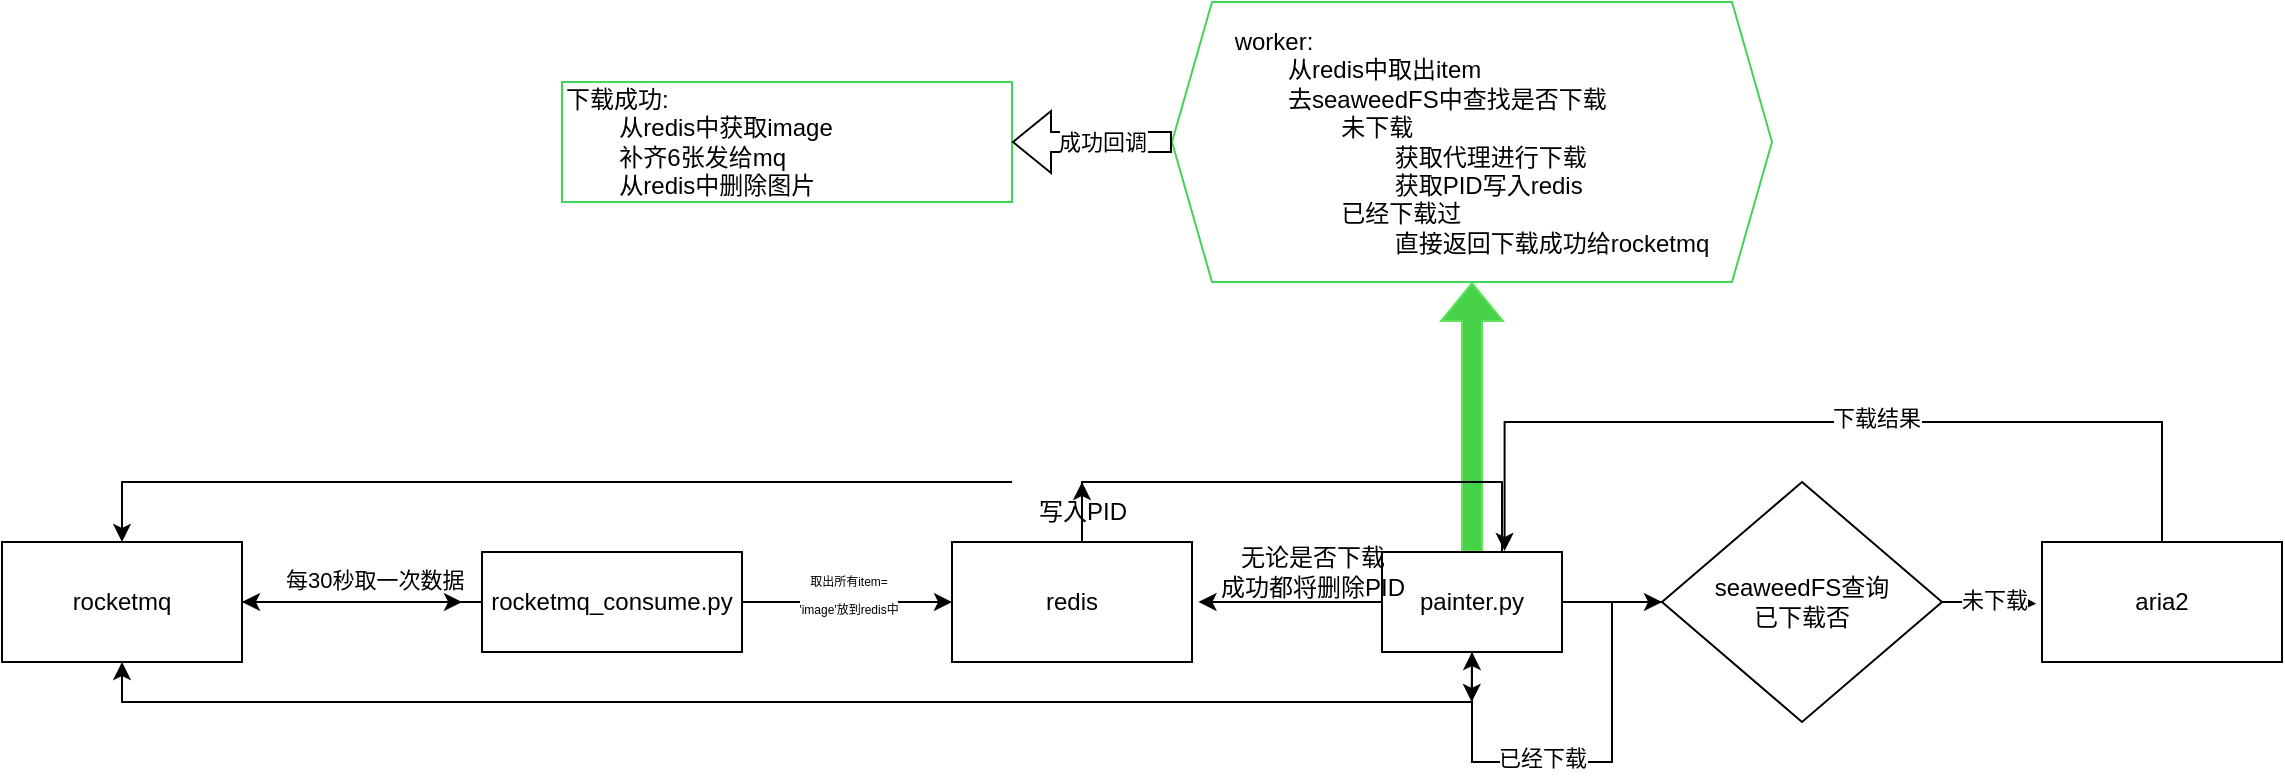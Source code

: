 <mxfile version="23.0.0" type="github">
  <diagram name="第 1 页" id="dsugi25yWP6TaqmEDvlr">
    <mxGraphModel dx="1696" dy="1631" grid="1" gridSize="10" guides="1" tooltips="1" connect="1" arrows="1" fold="1" page="1" pageScale="1" pageWidth="827" pageHeight="1169" math="0" shadow="0">
      <root>
        <mxCell id="0" />
        <mxCell id="1" parent="0" />
        <mxCell id="33HVd7Q__RiwLzI_41YS-1" style="edgeStyle=orthogonalEdgeStyle;rounded=0;orthogonalLoop=1;jettySize=auto;html=1;entryX=0;entryY=0.5;entryDx=0;entryDy=0;" parent="1" source="33HVd7Q__RiwLzI_41YS-3" edge="1">
          <mxGeometry relative="1" as="geometry">
            <mxPoint x="670" y="90" as="targetPoint" />
          </mxGeometry>
        </mxCell>
        <mxCell id="33HVd7Q__RiwLzI_41YS-2" style="edgeStyle=orthogonalEdgeStyle;rounded=0;orthogonalLoop=1;jettySize=auto;html=1;entryX=0.5;entryY=1;entryDx=0;entryDy=0;" parent="1" source="33HVd7Q__RiwLzI_41YS-3" target="33HVd7Q__RiwLzI_41YS-9" edge="1">
          <mxGeometry relative="1" as="geometry">
            <Array as="points">
              <mxPoint x="575" y="140" />
              <mxPoint x="-100" y="140" />
            </Array>
          </mxGeometry>
        </mxCell>
        <mxCell id="33HVd7Q__RiwLzI_41YS-20" style="edgeStyle=orthogonalEdgeStyle;rounded=0;orthogonalLoop=1;jettySize=auto;html=1;exitX=0.5;exitY=1;exitDx=0;exitDy=0;" parent="1" source="33HVd7Q__RiwLzI_41YS-3" edge="1">
          <mxGeometry relative="1" as="geometry">
            <mxPoint x="574.837" y="140" as="targetPoint" />
          </mxGeometry>
        </mxCell>
        <mxCell id="33HVd7Q__RiwLzI_41YS-27" style="edgeStyle=orthogonalEdgeStyle;rounded=0;orthogonalLoop=1;jettySize=auto;html=1;entryX=0.5;entryY=0;entryDx=0;entryDy=0;" parent="1" source="33HVd7Q__RiwLzI_41YS-28" target="33HVd7Q__RiwLzI_41YS-11" edge="1">
          <mxGeometry relative="1" as="geometry">
            <Array as="points" />
          </mxGeometry>
        </mxCell>
        <mxCell id="33HVd7Q__RiwLzI_41YS-24" style="edgeStyle=orthogonalEdgeStyle;rounded=0;orthogonalLoop=1;jettySize=auto;html=1;entryX=0.5;entryY=1;entryDx=0;entryDy=0;shape=flexArrow;fillColor=#46D146;strokeColor=#62E35D;" parent="1" source="33HVd7Q__RiwLzI_41YS-3" target="33HVd7Q__RiwLzI_41YS-21" edge="1">
          <mxGeometry relative="1" as="geometry" />
        </mxCell>
        <mxCell id="33HVd7Q__RiwLzI_41YS-3" value="painter.py" style="rounded=0;whiteSpace=wrap;html=1;" parent="1" vertex="1">
          <mxGeometry x="530" y="65" width="90" height="50" as="geometry" />
        </mxCell>
        <mxCell id="33HVd7Q__RiwLzI_41YS-4" style="edgeStyle=orthogonalEdgeStyle;rounded=0;orthogonalLoop=1;jettySize=auto;html=1;entryX=1;entryY=0.5;entryDx=0;entryDy=0;" parent="1" source="33HVd7Q__RiwLzI_41YS-7" target="33HVd7Q__RiwLzI_41YS-9" edge="1">
          <mxGeometry relative="1" as="geometry" />
        </mxCell>
        <mxCell id="33HVd7Q__RiwLzI_41YS-5" style="edgeStyle=orthogonalEdgeStyle;rounded=0;orthogonalLoop=1;jettySize=auto;html=1;entryX=0;entryY=0.5;entryDx=0;entryDy=0;" parent="1" source="33HVd7Q__RiwLzI_41YS-7" target="33HVd7Q__RiwLzI_41YS-11" edge="1">
          <mxGeometry relative="1" as="geometry" />
        </mxCell>
        <mxCell id="33HVd7Q__RiwLzI_41YS-6" value="&lt;font style=&quot;font-size: 6px;&quot;&gt;取出所有item=&lt;br&gt;&#39;image&#39;放到redis中&lt;/font&gt;" style="edgeLabel;html=1;align=center;verticalAlign=middle;resizable=0;points=[];" parent="33HVd7Q__RiwLzI_41YS-5" vertex="1" connectable="0">
          <mxGeometry x="0.115" y="1" relative="1" as="geometry">
            <mxPoint x="-6" y="-4" as="offset" />
          </mxGeometry>
        </mxCell>
        <mxCell id="33HVd7Q__RiwLzI_41YS-7" value="rocketmq_consume.py" style="rounded=0;whiteSpace=wrap;html=1;" parent="1" vertex="1">
          <mxGeometry x="80" y="65" width="130" height="50" as="geometry" />
        </mxCell>
        <mxCell id="33HVd7Q__RiwLzI_41YS-8" style="edgeStyle=orthogonalEdgeStyle;rounded=0;orthogonalLoop=1;jettySize=auto;html=1;" parent="1" edge="1">
          <mxGeometry relative="1" as="geometry">
            <mxPoint x="70" y="90" as="targetPoint" />
            <mxPoint x="-40" y="90.023" as="sourcePoint" />
          </mxGeometry>
        </mxCell>
        <mxCell id="33HVd7Q__RiwLzI_41YS-9" value="rocketmq" style="rounded=0;whiteSpace=wrap;html=1;" parent="1" vertex="1">
          <mxGeometry x="-160" y="60" width="120" height="60" as="geometry" />
        </mxCell>
        <mxCell id="33HVd7Q__RiwLzI_41YS-10" value="&lt;span style=&quot;color: rgb(0, 0, 0); font-family: Helvetica; font-size: 11px; font-style: normal; font-variant-ligatures: normal; font-variant-caps: normal; font-weight: 400; letter-spacing: normal; orphans: 2; text-align: center; text-indent: 0px; text-transform: none; widows: 2; word-spacing: 0px; -webkit-text-stroke-width: 0px; background-color: rgb(255, 255, 255); text-decoration-thickness: initial; text-decoration-style: initial; text-decoration-color: initial; float: none; display: inline !important;&quot;&gt;每30秒取一次数据&lt;/span&gt;" style="text;whiteSpace=wrap;html=1;" parent="1" vertex="1">
          <mxGeometry x="-20" y="65" width="100" height="40" as="geometry" />
        </mxCell>
        <mxCell id="33HVd7Q__RiwLzI_41YS-11" value="redis" style="rounded=0;whiteSpace=wrap;html=1;" parent="1" vertex="1">
          <mxGeometry x="315" y="60" width="120" height="60" as="geometry" />
        </mxCell>
        <mxCell id="33HVd7Q__RiwLzI_41YS-12" style="edgeStyle=orthogonalEdgeStyle;rounded=0;orthogonalLoop=1;jettySize=auto;html=1;entryX=1.027;entryY=0.5;entryDx=0;entryDy=0;entryPerimeter=0;" parent="1" source="33HVd7Q__RiwLzI_41YS-3" target="33HVd7Q__RiwLzI_41YS-11" edge="1">
          <mxGeometry relative="1" as="geometry" />
        </mxCell>
        <mxCell id="33HVd7Q__RiwLzI_41YS-13" value="无论是否下载&lt;br&gt;成功都将删除PID" style="text;html=1;align=center;verticalAlign=middle;resizable=0;points=[];autosize=1;strokeColor=none;fillColor=none;" parent="1" vertex="1">
          <mxGeometry x="435" y="55" width="120" height="40" as="geometry" />
        </mxCell>
        <mxCell id="33HVd7Q__RiwLzI_41YS-14" value="aria2" style="rounded=0;whiteSpace=wrap;html=1;" parent="1" vertex="1">
          <mxGeometry x="860" y="60" width="120" height="60" as="geometry" />
        </mxCell>
        <mxCell id="33HVd7Q__RiwLzI_41YS-15" style="edgeStyle=orthogonalEdgeStyle;rounded=0;orthogonalLoop=1;jettySize=auto;html=1;entryX=0.5;entryY=1;entryDx=0;entryDy=0;" parent="1" source="33HVd7Q__RiwLzI_41YS-17" target="33HVd7Q__RiwLzI_41YS-3" edge="1">
          <mxGeometry relative="1" as="geometry" />
        </mxCell>
        <mxCell id="33HVd7Q__RiwLzI_41YS-16" value="已经下载" style="edgeLabel;html=1;align=center;verticalAlign=middle;resizable=0;points=[];" parent="33HVd7Q__RiwLzI_41YS-15" vertex="1" connectable="0">
          <mxGeometry x="0.22" y="-2" relative="1" as="geometry">
            <mxPoint as="offset" />
          </mxGeometry>
        </mxCell>
        <mxCell id="33HVd7Q__RiwLzI_41YS-17" value="seaweedFS查询&lt;br&gt;已下载否" style="rhombus;whiteSpace=wrap;html=1;" parent="1" vertex="1">
          <mxGeometry x="670" y="30" width="140" height="120" as="geometry" />
        </mxCell>
        <mxCell id="33HVd7Q__RiwLzI_41YS-18" style="edgeStyle=orthogonalEdgeStyle;rounded=0;orthogonalLoop=1;jettySize=auto;html=1;entryX=-0.024;entryY=0.515;entryDx=0;entryDy=0;entryPerimeter=0;" parent="1" source="33HVd7Q__RiwLzI_41YS-17" target="33HVd7Q__RiwLzI_41YS-14" edge="1">
          <mxGeometry relative="1" as="geometry" />
        </mxCell>
        <mxCell id="33HVd7Q__RiwLzI_41YS-19" value="未下载" style="edgeLabel;html=1;align=center;verticalAlign=middle;resizable=0;points=[];" parent="33HVd7Q__RiwLzI_41YS-18" vertex="1" connectable="0">
          <mxGeometry x="0.041" y="1" relative="1" as="geometry">
            <mxPoint y="-1" as="offset" />
          </mxGeometry>
        </mxCell>
        <mxCell id="33HVd7Q__RiwLzI_41YS-21" value="&lt;div style=&quot;text-align: left;&quot;&gt;&lt;span style=&quot;background-color: initial;&quot;&gt;worker:&lt;/span&gt;&lt;/div&gt;&lt;div style=&quot;text-align: left;&quot;&gt;&lt;span style=&quot;background-color: initial;&quot;&gt;&lt;span style=&quot;white-space: pre;&quot;&gt;&#x9;&lt;/span&gt;从redis中取出item&lt;/span&gt;&lt;/div&gt;&lt;div style=&quot;text-align: left;&quot;&gt;&lt;span style=&quot;background-color: initial;&quot;&gt;&lt;span style=&quot;white-space: pre;&quot;&gt;&#x9;&lt;/span&gt;去seaweedFS中查找是否下载&lt;/span&gt;&lt;/div&gt;&lt;div style=&quot;text-align: left;&quot;&gt;&lt;span style=&quot;background-color: initial;&quot;&gt;&lt;span style=&quot;white-space: pre;&quot;&gt;&#x9;&lt;/span&gt;&lt;span style=&quot;white-space: pre;&quot;&gt;&#x9;&lt;/span&gt;未下载&lt;/span&gt;&lt;/div&gt;&lt;div style=&quot;text-align: left;&quot;&gt;&lt;span style=&quot;background-color: initial;&quot;&gt;&lt;span style=&quot;white-space: pre;&quot;&gt;&#x9;&lt;/span&gt;&lt;span style=&quot;white-space: pre;&quot;&gt;&#x9;&lt;/span&gt;&lt;span style=&quot;white-space: pre;&quot;&gt;&#x9;&lt;/span&gt;获取代理进行下载&lt;/span&gt;&lt;/div&gt;&lt;div style=&quot;text-align: left;&quot;&gt;&lt;span style=&quot;background-color: initial;&quot;&gt;&lt;span style=&quot;white-space: pre;&quot;&gt;&#x9;&lt;/span&gt;&lt;span style=&quot;white-space: pre;&quot;&gt;&#x9;&lt;/span&gt;&lt;span style=&quot;white-space: pre;&quot;&gt;&#x9;&lt;/span&gt;获取PID写入redis&lt;br&gt;&amp;nbsp;&lt;span style=&quot;white-space: pre;&quot;&gt;&#x9;&lt;/span&gt;&lt;span style=&quot;white-space: pre;&quot;&gt;&#x9;&lt;/span&gt;已经下载过&lt;/span&gt;&lt;/div&gt;&lt;div style=&quot;text-align: left;&quot;&gt;&lt;span style=&quot;background-color: initial;&quot;&gt;&lt;span style=&quot;white-space: pre;&quot;&gt;&#x9;&lt;/span&gt;&lt;span style=&quot;white-space: pre;&quot;&gt;&#x9;&lt;/span&gt;&lt;span style=&quot;white-space: pre;&quot;&gt;&#x9;&lt;/span&gt;直接返回下载成功给rocketmq&lt;br&gt;&lt;/span&gt;&lt;/div&gt;&#x9;&#x9;&#x9;" style="shape=hexagon;perimeter=hexagonPerimeter2;whiteSpace=wrap;html=1;fixedSize=1;strokeColor=#40D659;" parent="1" vertex="1">
          <mxGeometry x="425" y="-210" width="300" height="140" as="geometry" />
        </mxCell>
        <mxCell id="33HVd7Q__RiwLzI_41YS-25" style="edgeStyle=orthogonalEdgeStyle;rounded=0;orthogonalLoop=1;jettySize=auto;html=1;entryX=0.681;entryY=-0.01;entryDx=0;entryDy=0;entryPerimeter=0;" parent="1" source="33HVd7Q__RiwLzI_41YS-14" target="33HVd7Q__RiwLzI_41YS-3" edge="1">
          <mxGeometry relative="1" as="geometry">
            <Array as="points">
              <mxPoint x="920" />
              <mxPoint x="591" />
            </Array>
          </mxGeometry>
        </mxCell>
        <mxCell id="33HVd7Q__RiwLzI_41YS-26" value="下载结果" style="edgeLabel;html=1;align=center;verticalAlign=middle;resizable=0;points=[];" parent="33HVd7Q__RiwLzI_41YS-25" vertex="1" connectable="0">
          <mxGeometry x="-0.105" y="-2" relative="1" as="geometry">
            <mxPoint as="offset" />
          </mxGeometry>
        </mxCell>
        <mxCell id="33HVd7Q__RiwLzI_41YS-30" style="edgeStyle=orthogonalEdgeStyle;rounded=0;orthogonalLoop=1;jettySize=auto;html=1;entryX=0.5;entryY=0;entryDx=0;entryDy=0;" parent="1" source="33HVd7Q__RiwLzI_41YS-28" target="33HVd7Q__RiwLzI_41YS-9" edge="1">
          <mxGeometry relative="1" as="geometry">
            <Array as="points">
              <mxPoint x="-100" y="30" />
            </Array>
          </mxGeometry>
        </mxCell>
        <mxCell id="VIYjYuckVLInmuLCNxER-2" value="" style="edgeStyle=orthogonalEdgeStyle;rounded=0;orthogonalLoop=1;jettySize=auto;html=1;entryX=0.5;entryY=0;entryDx=0;entryDy=0;" edge="1" parent="1" source="33HVd7Q__RiwLzI_41YS-3" target="33HVd7Q__RiwLzI_41YS-28">
          <mxGeometry relative="1" as="geometry">
            <Array as="points">
              <mxPoint x="590" y="30" />
              <mxPoint x="380" y="30" />
              <mxPoint x="380" y="60" />
            </Array>
            <mxPoint x="590" y="65" as="sourcePoint" />
            <mxPoint x="375" y="60" as="targetPoint" />
          </mxGeometry>
        </mxCell>
        <mxCell id="33HVd7Q__RiwLzI_41YS-28" value="写入PID" style="text;html=1;align=center;verticalAlign=middle;resizable=0;points=[];autosize=1;strokeColor=none;fillColor=none;" parent="1" vertex="1">
          <mxGeometry x="345" y="30" width="70" height="30" as="geometry" />
        </mxCell>
        <mxCell id="VIYjYuckVLInmuLCNxER-3" value="下载成功:&lt;br&gt;&lt;span style=&quot;white-space: pre;&quot;&gt;&#x9;&lt;/span&gt;从redis中获取image&lt;br&gt;&lt;span style=&quot;white-space: pre;&quot;&gt;&#x9;&lt;/span&gt;补齐6张发给mq&lt;br&gt;&lt;span style=&quot;white-space: pre;&quot;&gt;&#x9;&lt;/span&gt;从redis中删除图片" style="whiteSpace=wrap;html=1;strokeColor=#40D659;align=left;" vertex="1" parent="1">
          <mxGeometry x="120" y="-170" width="225" height="60" as="geometry" />
        </mxCell>
        <mxCell id="VIYjYuckVLInmuLCNxER-5" value="" style="shape=flexArrow;endArrow=classic;html=1;rounded=0;entryX=1;entryY=0.5;entryDx=0;entryDy=0;exitX=0;exitY=0.5;exitDx=0;exitDy=0;" edge="1" parent="1" source="33HVd7Q__RiwLzI_41YS-21" target="VIYjYuckVLInmuLCNxER-3">
          <mxGeometry width="50" height="50" relative="1" as="geometry">
            <mxPoint x="315" y="-130" as="sourcePoint" />
            <mxPoint x="365" y="-180" as="targetPoint" />
          </mxGeometry>
        </mxCell>
        <mxCell id="VIYjYuckVLInmuLCNxER-6" value="成功回调" style="edgeLabel;html=1;align=center;verticalAlign=middle;resizable=0;points=[];" vertex="1" connectable="0" parent="VIYjYuckVLInmuLCNxER-5">
          <mxGeometry x="-0.672" y="-3" relative="1" as="geometry">
            <mxPoint x="-22" y="3" as="offset" />
          </mxGeometry>
        </mxCell>
      </root>
    </mxGraphModel>
  </diagram>
</mxfile>
